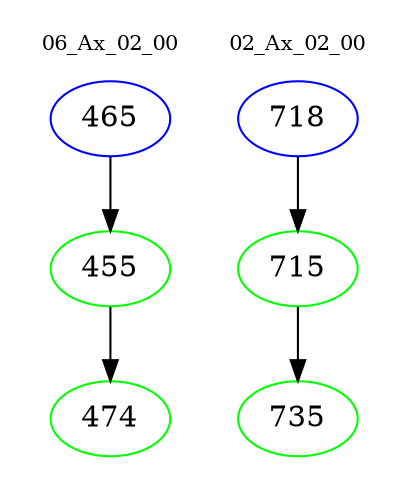 digraph{
subgraph cluster_0 {
color = white
label = "06_Ax_02_00";
fontsize=10;
T0_465 [label="465", color="blue"]
T0_465 -> T0_455 [color="black"]
T0_455 [label="455", color="green"]
T0_455 -> T0_474 [color="black"]
T0_474 [label="474", color="green"]
}
subgraph cluster_1 {
color = white
label = "02_Ax_02_00";
fontsize=10;
T1_718 [label="718", color="blue"]
T1_718 -> T1_715 [color="black"]
T1_715 [label="715", color="green"]
T1_715 -> T1_735 [color="black"]
T1_735 [label="735", color="green"]
}
}
